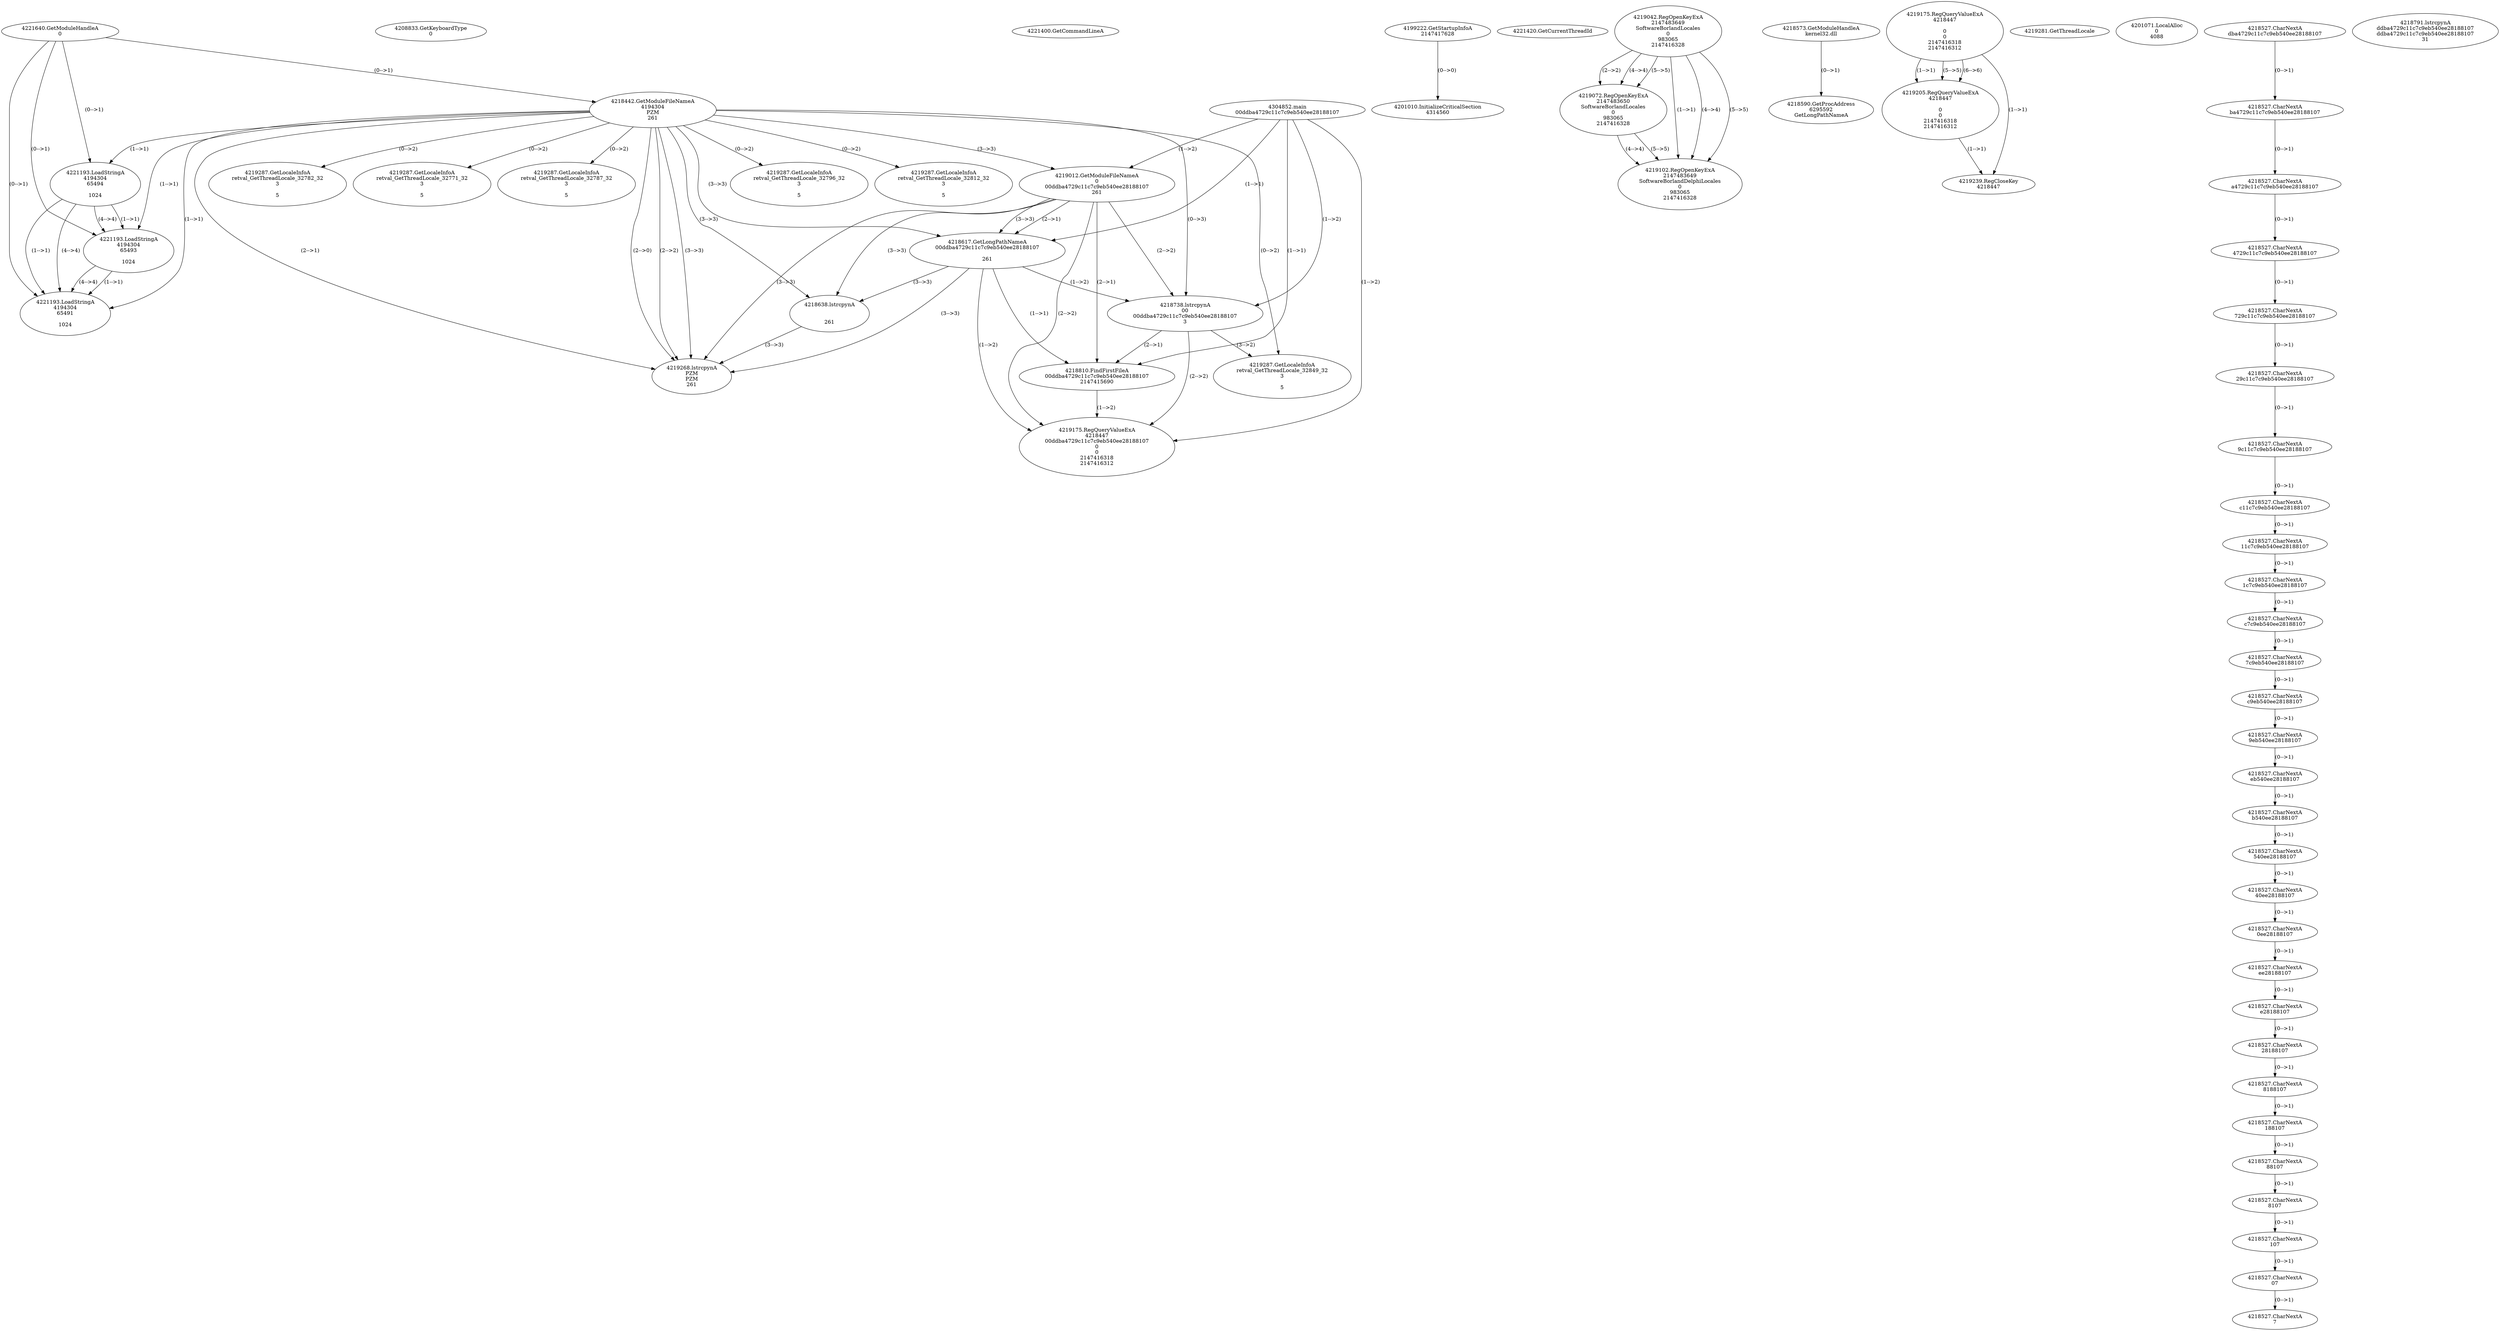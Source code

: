// Global SCDG with merge call
digraph {
	0 [label="4304852.main
00ddba4729c11c7c9eb540ee28188107"]
	1 [label="4221640.GetModuleHandleA
0"]
	2 [label="4208833.GetKeyboardType
0"]
	3 [label="4221400.GetCommandLineA
"]
	4 [label="4199222.GetStartupInfoA
2147417628"]
	5 [label="4221420.GetCurrentThreadId
"]
	6 [label="4218442.GetModuleFileNameA
4194304
PZM
261"]
	1 -> 6 [label="(0-->1)"]
	7 [label="4219012.GetModuleFileNameA
0
00ddba4729c11c7c9eb540ee28188107
261"]
	0 -> 7 [label="(1-->2)"]
	6 -> 7 [label="(3-->3)"]
	8 [label="4219042.RegOpenKeyExA
2147483649
Software\Borland\Locales
0
983065
2147416328"]
	9 [label="4218573.GetModuleHandleA
kernel32.dll"]
	10 [label="4218590.GetProcAddress
6295592
GetLongPathNameA"]
	9 -> 10 [label="(0-->1)"]
	11 [label="4218617.GetLongPathNameA
00ddba4729c11c7c9eb540ee28188107

261"]
	0 -> 11 [label="(1-->1)"]
	7 -> 11 [label="(2-->1)"]
	6 -> 11 [label="(3-->3)"]
	7 -> 11 [label="(3-->3)"]
	12 [label="4218638.lstrcpynA


261"]
	6 -> 12 [label="(3-->3)"]
	7 -> 12 [label="(3-->3)"]
	11 -> 12 [label="(3-->3)"]
	13 [label="4219175.RegQueryValueExA
4218447

0
0
2147416318
2147416312"]
	14 [label="4219205.RegQueryValueExA
4218447

0
0
2147416318
2147416312"]
	13 -> 14 [label="(1-->1)"]
	13 -> 14 [label="(5-->5)"]
	13 -> 14 [label="(6-->6)"]
	15 [label="4219239.RegCloseKey
4218447"]
	13 -> 15 [label="(1-->1)"]
	14 -> 15 [label="(1-->1)"]
	16 [label="4219268.lstrcpynA
PZM
PZM
261"]
	6 -> 16 [label="(2-->1)"]
	6 -> 16 [label="(2-->2)"]
	6 -> 16 [label="(3-->3)"]
	7 -> 16 [label="(3-->3)"]
	11 -> 16 [label="(3-->3)"]
	12 -> 16 [label="(3-->3)"]
	6 -> 16 [label="(2-->0)"]
	17 [label="4219281.GetThreadLocale
"]
	18 [label="4219287.GetLocaleInfoA
retval_GetThreadLocale_32782_32
3

5"]
	6 -> 18 [label="(0-->2)"]
	19 [label="4221193.LoadStringA
4194304
65494

1024"]
	1 -> 19 [label="(0-->1)"]
	6 -> 19 [label="(1-->1)"]
	20 [label="4201010.InitializeCriticalSection
4314560"]
	4 -> 20 [label="(0-->0)"]
	21 [label="4201071.LocalAlloc
0
4088"]
	22 [label="4219072.RegOpenKeyExA
2147483650
Software\Borland\Locales
0
983065
2147416328"]
	8 -> 22 [label="(2-->2)"]
	8 -> 22 [label="(4-->4)"]
	8 -> 22 [label="(5-->5)"]
	23 [label="4219102.RegOpenKeyExA
2147483649
Software\Borland\Delphi\Locales
0
983065
2147416328"]
	8 -> 23 [label="(1-->1)"]
	8 -> 23 [label="(4-->4)"]
	22 -> 23 [label="(4-->4)"]
	8 -> 23 [label="(5-->5)"]
	22 -> 23 [label="(5-->5)"]
	24 [label="4219287.GetLocaleInfoA
retval_GetThreadLocale_32771_32
3

5"]
	6 -> 24 [label="(0-->2)"]
	25 [label="4221193.LoadStringA
4194304
65493

1024"]
	1 -> 25 [label="(0-->1)"]
	6 -> 25 [label="(1-->1)"]
	19 -> 25 [label="(1-->1)"]
	19 -> 25 [label="(4-->4)"]
	26 [label="4219287.GetLocaleInfoA
retval_GetThreadLocale_32787_32
3

5"]
	6 -> 26 [label="(0-->2)"]
	27 [label="4221193.LoadStringA
4194304
65491

1024"]
	1 -> 27 [label="(0-->1)"]
	6 -> 27 [label="(1-->1)"]
	19 -> 27 [label="(1-->1)"]
	25 -> 27 [label="(1-->1)"]
	19 -> 27 [label="(4-->4)"]
	25 -> 27 [label="(4-->4)"]
	28 [label="4218738.lstrcpynA
00
00ddba4729c11c7c9eb540ee28188107
3"]
	0 -> 28 [label="(1-->2)"]
	7 -> 28 [label="(2-->2)"]
	11 -> 28 [label="(1-->2)"]
	6 -> 28 [label="(0-->3)"]
	29 [label="4218527.CharNextA
dba4729c11c7c9eb540ee28188107"]
	30 [label="4218527.CharNextA
ba4729c11c7c9eb540ee28188107"]
	29 -> 30 [label="(0-->1)"]
	31 [label="4218527.CharNextA
a4729c11c7c9eb540ee28188107"]
	30 -> 31 [label="(0-->1)"]
	32 [label="4218527.CharNextA
4729c11c7c9eb540ee28188107"]
	31 -> 32 [label="(0-->1)"]
	33 [label="4218527.CharNextA
729c11c7c9eb540ee28188107"]
	32 -> 33 [label="(0-->1)"]
	34 [label="4218527.CharNextA
29c11c7c9eb540ee28188107"]
	33 -> 34 [label="(0-->1)"]
	35 [label="4218527.CharNextA
9c11c7c9eb540ee28188107"]
	34 -> 35 [label="(0-->1)"]
	36 [label="4218527.CharNextA
c11c7c9eb540ee28188107"]
	35 -> 36 [label="(0-->1)"]
	37 [label="4218527.CharNextA
11c7c9eb540ee28188107"]
	36 -> 37 [label="(0-->1)"]
	38 [label="4218527.CharNextA
1c7c9eb540ee28188107"]
	37 -> 38 [label="(0-->1)"]
	39 [label="4218527.CharNextA
c7c9eb540ee28188107"]
	38 -> 39 [label="(0-->1)"]
	40 [label="4218527.CharNextA
7c9eb540ee28188107"]
	39 -> 40 [label="(0-->1)"]
	41 [label="4218527.CharNextA
c9eb540ee28188107"]
	40 -> 41 [label="(0-->1)"]
	42 [label="4218527.CharNextA
9eb540ee28188107"]
	41 -> 42 [label="(0-->1)"]
	43 [label="4218527.CharNextA
eb540ee28188107"]
	42 -> 43 [label="(0-->1)"]
	44 [label="4218527.CharNextA
b540ee28188107"]
	43 -> 44 [label="(0-->1)"]
	45 [label="4218527.CharNextA
540ee28188107"]
	44 -> 45 [label="(0-->1)"]
	46 [label="4218527.CharNextA
40ee28188107"]
	45 -> 46 [label="(0-->1)"]
	47 [label="4218527.CharNextA
0ee28188107"]
	46 -> 47 [label="(0-->1)"]
	48 [label="4218527.CharNextA
ee28188107"]
	47 -> 48 [label="(0-->1)"]
	49 [label="4218527.CharNextA
e28188107"]
	48 -> 49 [label="(0-->1)"]
	50 [label="4218527.CharNextA
28188107"]
	49 -> 50 [label="(0-->1)"]
	51 [label="4218527.CharNextA
8188107"]
	50 -> 51 [label="(0-->1)"]
	52 [label="4218527.CharNextA
188107"]
	51 -> 52 [label="(0-->1)"]
	53 [label="4218527.CharNextA
88107"]
	52 -> 53 [label="(0-->1)"]
	54 [label="4218527.CharNextA
8107"]
	53 -> 54 [label="(0-->1)"]
	55 [label="4218527.CharNextA
107"]
	54 -> 55 [label="(0-->1)"]
	56 [label="4218527.CharNextA
07"]
	55 -> 56 [label="(0-->1)"]
	57 [label="4218527.CharNextA
7"]
	56 -> 57 [label="(0-->1)"]
	58 [label="4218791.lstrcpynA
ddba4729c11c7c9eb540ee28188107
ddba4729c11c7c9eb540ee28188107
31"]
	59 [label="4218810.FindFirstFileA
00ddba4729c11c7c9eb540ee28188107
2147415690"]
	0 -> 59 [label="(1-->1)"]
	7 -> 59 [label="(2-->1)"]
	11 -> 59 [label="(1-->1)"]
	28 -> 59 [label="(2-->1)"]
	60 [label="4219175.RegQueryValueExA
4218447
00ddba4729c11c7c9eb540ee28188107
0
0
2147416318
2147416312"]
	0 -> 60 [label="(1-->2)"]
	7 -> 60 [label="(2-->2)"]
	11 -> 60 [label="(1-->2)"]
	28 -> 60 [label="(2-->2)"]
	59 -> 60 [label="(1-->2)"]
	61 [label="4219287.GetLocaleInfoA
retval_GetThreadLocale_32849_32
3

5"]
	6 -> 61 [label="(0-->2)"]
	28 -> 61 [label="(3-->2)"]
	62 [label="4219287.GetLocaleInfoA
retval_GetThreadLocale_32796_32
3

5"]
	6 -> 62 [label="(0-->2)"]
	63 [label="4219287.GetLocaleInfoA
retval_GetThreadLocale_32812_32
3

5"]
	6 -> 63 [label="(0-->2)"]
}
